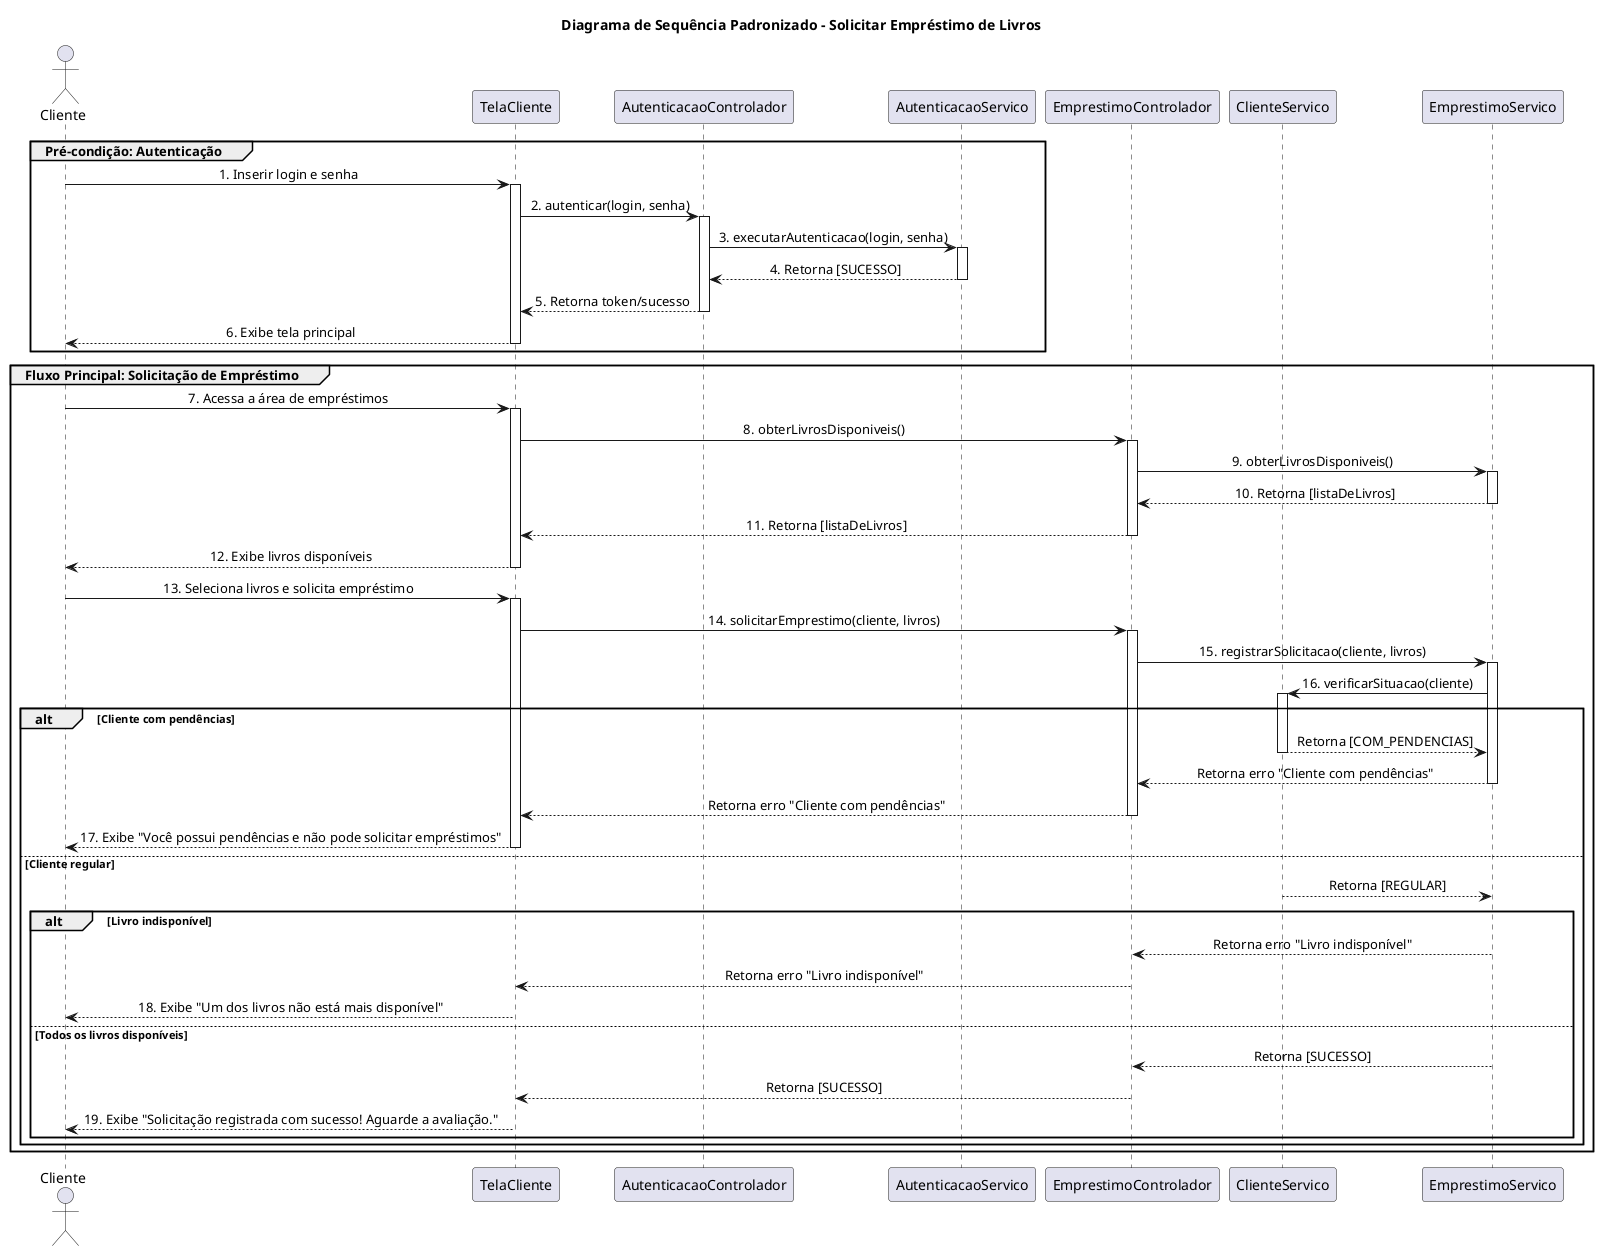 @startuml
title Diagrama de Sequência Padronizado - Solicitar Empréstimo de Livros

actor Cliente
participant TelaCliente
participant AutenticacaoControlador
participant AutenticacaoServico
participant EmprestimoControlador
participant ClienteServico
participant EmprestimoServico

skinparam sequenceMessageAlign center

group Pré-condição: Autenticação
    Cliente -> TelaCliente ++ : 1. Inserir login e senha
    TelaCliente -> AutenticacaoControlador ++ : 2. autenticar(login, senha)
    AutenticacaoControlador -> AutenticacaoServico ++ : 3. executarAutenticacao(login, senha)
    AutenticacaoServico --> AutenticacaoControlador -- : 4. Retorna [SUCESSO]
    AutenticacaoControlador --> TelaCliente -- : 5. Retorna token/sucesso
    TelaCliente --> Cliente -- : 6. Exibe tela principal
end

group Fluxo Principal: Solicitação de Empréstimo

    Cliente -> TelaCliente ++ : 7. Acessa a área de empréstimos
    TelaCliente -> EmprestimoControlador ++ : 8. obterLivrosDisponiveis()
    EmprestimoControlador -> EmprestimoServico ++ : 9. obterLivrosDisponiveis()
    EmprestimoServico --> EmprestimoControlador -- : 10. Retorna [listaDeLivros]
    EmprestimoControlador --> TelaCliente -- : 11. Retorna [listaDeLivros]
    TelaCliente --> Cliente -- : 12. Exibe livros disponíveis

    Cliente -> TelaCliente ++ : 13. Seleciona livros e solicita empréstimo
    TelaCliente -> EmprestimoControlador ++ : 14. solicitarEmprestimo(cliente, livros)
    EmprestimoControlador -> EmprestimoServico ++ : 15. registrarSolicitacao(cliente, livros)
    
    ' Lógica de negócio é centralizada no EmprestimoServico
    EmprestimoServico -> ClienteServico ++ : 16. verificarSituacao(cliente)
    
    alt Cliente com pendências
        ClienteServico --> EmprestimoServico -- : Retorna [COM_PENDENCIAS]
        EmprestimoServico --> EmprestimoControlador -- : Retorna erro "Cliente com pendências"
        EmprestimoControlador --> TelaCliente -- : Retorna erro "Cliente com pendências"
        TelaCliente --> Cliente --: 17. Exibe "Você possui pendências e não pode solicitar empréstimos"
    
    else Cliente regular
        ClienteServico --> EmprestimoServico -- : Retorna [REGULAR]
        
        ' EmprestimoServico continua a verificação (ex: disponibilidade dos livros)
        alt Livro indisponível
            EmprestimoServico --> EmprestimoControlador -- : Retorna erro "Livro indisponível"
            EmprestimoControlador --> TelaCliente -- : Retorna erro "Livro indisponível"
            TelaCliente --> Cliente --: 18. Exibe "Um dos livros não está mais disponível"
        
        else Todos os livros disponíveis
            EmprestimoServico --> EmprestimoControlador -- : Retorna [SUCESSO]
            EmprestimoControlador --> TelaCliente -- : Retorna [SUCESSO]
            TelaCliente --> Cliente --: 19. Exibe "Solicitação registrada com sucesso! Aguarde a avaliação."
        end
    end
end
@enduml